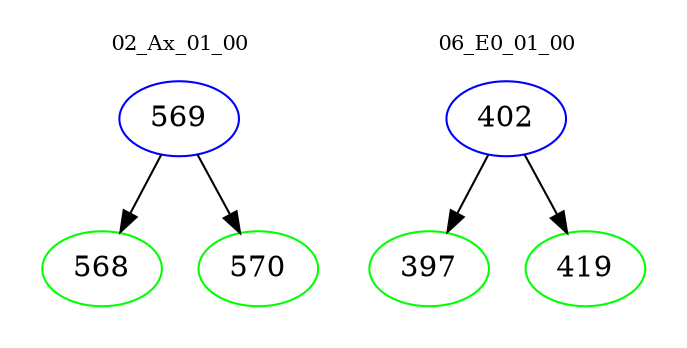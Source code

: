 digraph{
subgraph cluster_0 {
color = white
label = "02_Ax_01_00";
fontsize=10;
T0_569 [label="569", color="blue"]
T0_569 -> T0_568 [color="black"]
T0_568 [label="568", color="green"]
T0_569 -> T0_570 [color="black"]
T0_570 [label="570", color="green"]
}
subgraph cluster_1 {
color = white
label = "06_E0_01_00";
fontsize=10;
T1_402 [label="402", color="blue"]
T1_402 -> T1_397 [color="black"]
T1_397 [label="397", color="green"]
T1_402 -> T1_419 [color="black"]
T1_419 [label="419", color="green"]
}
}
